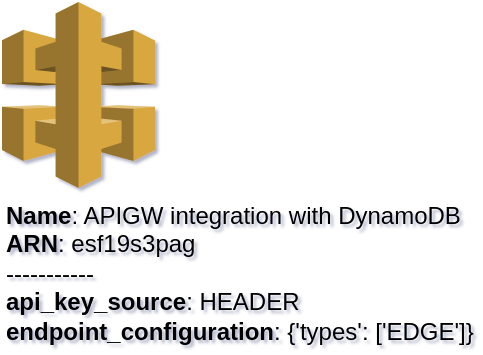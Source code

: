 <mxfile type="MultiCloud">
	<diagram id="diagram_1" name="AWS components">
		<mxGraphModel dx="1015" dy="661" grid="1" gridSize="10" guides="1" tooltips="1" connect="1" arrows="1" fold="1" page="1" pageScale="1" pageWidth="850" pageHeight="1100" math="0" shadow="1">
			<root>
				<mxCell id="0" />
				<mxCell id="1" parent="0" />
				<mxCell id="vertex:api_gw:esf19s3pag" value="&lt;b&gt;Name&lt;/b&gt;: APIGW integration with DynamoDB&lt;BR&gt;&lt;b&gt;ARN&lt;/b&gt;: esf19s3pag&lt;BR&gt;-----------&lt;BR&gt;&lt;b&gt;api_key_source&lt;/b&gt;: HEADER&lt;BR&gt;&lt;b&gt;endpoint_configuration&lt;/b&gt;: {'types': ['EDGE']}" style="outlineConnect=0;dashed=0;verticalLabelPosition=bottom;verticalAlign=top;align=left;html=1;shape=mxgraph.aws3.api_gateway;fillColor=#D9A741;gradientColor=none;" parent="1" vertex="1">
					<mxGeometry width="76.5" height="93" as="geometry" />
				</mxCell>
			</root>
		</mxGraphModel>
	</diagram>
</mxfile>